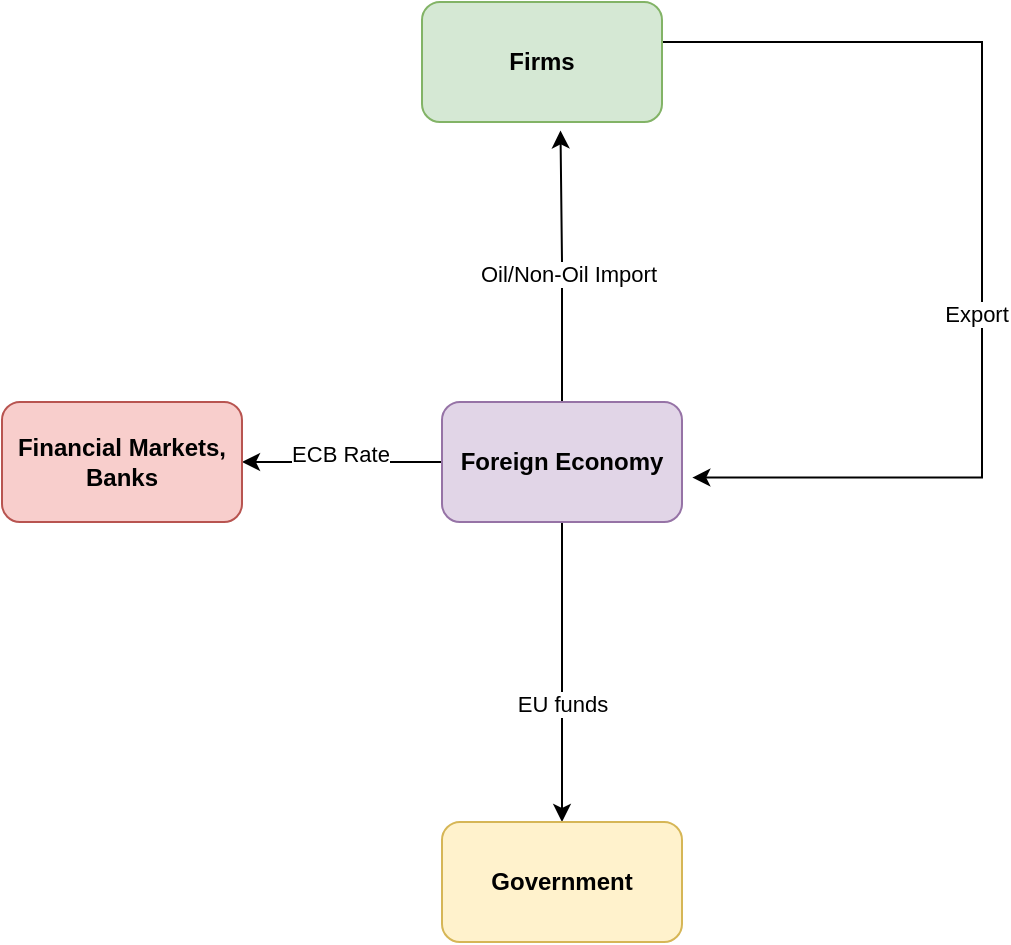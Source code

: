 <mxfile version="21.5.1" type="github">
  <diagram name="Page-1" id="8YuhZbaD81Tiq4IgLbzD">
    <mxGraphModel dx="1050" dy="485" grid="1" gridSize="10" guides="1" tooltips="1" connect="1" arrows="1" fold="1" page="1" pageScale="1" pageWidth="1100" pageHeight="850" math="0" shadow="0">
      <root>
        <mxCell id="0" />
        <mxCell id="1" parent="0" />
        <mxCell id="5LV-of5tSu1D3ijXw4zV-1" style="edgeStyle=orthogonalEdgeStyle;rounded=0;orthogonalLoop=1;jettySize=auto;html=1;entryX=1.043;entryY=0.63;entryDx=0;entryDy=0;entryPerimeter=0;" edge="1" parent="1" source="5LV-of5tSu1D3ijXw4zV-3" target="5LV-of5tSu1D3ijXw4zV-10">
          <mxGeometry relative="1" as="geometry">
            <Array as="points">
              <mxPoint x="780" y="50" />
              <mxPoint x="780" y="268" />
            </Array>
          </mxGeometry>
        </mxCell>
        <mxCell id="5LV-of5tSu1D3ijXw4zV-2" value="Export" style="edgeLabel;html=1;align=center;verticalAlign=middle;resizable=0;points=[];" vertex="1" connectable="0" parent="5LV-of5tSu1D3ijXw4zV-1">
          <mxGeometry x="0.13" y="-3" relative="1" as="geometry">
            <mxPoint as="offset" />
          </mxGeometry>
        </mxCell>
        <mxCell id="5LV-of5tSu1D3ijXw4zV-3" value="Firms" style="rounded=1;whiteSpace=wrap;html=1;fillColor=#d5e8d4;strokeColor=#82b366;fontStyle=1" vertex="1" parent="1">
          <mxGeometry x="500" y="30" width="120" height="60" as="geometry" />
        </mxCell>
        <mxCell id="5LV-of5tSu1D3ijXw4zV-4" style="edgeStyle=orthogonalEdgeStyle;rounded=0;orthogonalLoop=1;jettySize=auto;html=1;entryX=1;entryY=0.5;entryDx=0;entryDy=0;" edge="1" parent="1" source="5LV-of5tSu1D3ijXw4zV-10" target="5LV-of5tSu1D3ijXw4zV-12">
          <mxGeometry relative="1" as="geometry">
            <mxPoint x="410" y="320" as="targetPoint" />
          </mxGeometry>
        </mxCell>
        <mxCell id="5LV-of5tSu1D3ijXw4zV-5" value="ECB Rate" style="edgeLabel;html=1;align=center;verticalAlign=middle;resizable=0;points=[];" vertex="1" connectable="0" parent="5LV-of5tSu1D3ijXw4zV-4">
          <mxGeometry x="0.266" y="1" relative="1" as="geometry">
            <mxPoint x="12" y="-5" as="offset" />
          </mxGeometry>
        </mxCell>
        <mxCell id="5LV-of5tSu1D3ijXw4zV-6" style="edgeStyle=orthogonalEdgeStyle;rounded=0;orthogonalLoop=1;jettySize=auto;html=1;entryX=0.577;entryY=1.07;entryDx=0;entryDy=0;entryPerimeter=0;" edge="1" parent="1" source="5LV-of5tSu1D3ijXw4zV-10" target="5LV-of5tSu1D3ijXw4zV-3">
          <mxGeometry relative="1" as="geometry">
            <Array as="points" />
          </mxGeometry>
        </mxCell>
        <mxCell id="5LV-of5tSu1D3ijXw4zV-7" value="Oil/Non-Oil Import" style="edgeLabel;html=1;align=center;verticalAlign=middle;resizable=0;points=[];" vertex="1" connectable="0" parent="5LV-of5tSu1D3ijXw4zV-6">
          <mxGeometry x="-0.063" y="-3" relative="1" as="geometry">
            <mxPoint as="offset" />
          </mxGeometry>
        </mxCell>
        <mxCell id="5LV-of5tSu1D3ijXw4zV-13" style="edgeStyle=orthogonalEdgeStyle;rounded=0;orthogonalLoop=1;jettySize=auto;html=1;entryX=0.5;entryY=0;entryDx=0;entryDy=0;" edge="1" parent="1" source="5LV-of5tSu1D3ijXw4zV-10" target="5LV-of5tSu1D3ijXw4zV-11">
          <mxGeometry relative="1" as="geometry" />
        </mxCell>
        <mxCell id="5LV-of5tSu1D3ijXw4zV-14" value="EU funds" style="edgeLabel;html=1;align=center;verticalAlign=middle;resizable=0;points=[];" vertex="1" connectable="0" parent="5LV-of5tSu1D3ijXw4zV-13">
          <mxGeometry x="0.213" relative="1" as="geometry">
            <mxPoint as="offset" />
          </mxGeometry>
        </mxCell>
        <mxCell id="5LV-of5tSu1D3ijXw4zV-10" value="Foreign Economy" style="rounded=1;whiteSpace=wrap;html=1;fillColor=#e1d5e7;strokeColor=#9673a6;fontStyle=1" vertex="1" parent="1">
          <mxGeometry x="510" y="230" width="120" height="60" as="geometry" />
        </mxCell>
        <mxCell id="5LV-of5tSu1D3ijXw4zV-11" value="Government" style="rounded=1;whiteSpace=wrap;html=1;fillColor=#fff2cc;strokeColor=#d6b656;fontStyle=1" vertex="1" parent="1">
          <mxGeometry x="510" y="440" width="120" height="60" as="geometry" />
        </mxCell>
        <mxCell id="5LV-of5tSu1D3ijXw4zV-12" value="Financial Markets, Banks" style="rounded=1;whiteSpace=wrap;html=1;fillColor=#f8cecc;strokeColor=#b85450;fontStyle=1" vertex="1" parent="1">
          <mxGeometry x="290" y="230" width="120" height="60" as="geometry" />
        </mxCell>
      </root>
    </mxGraphModel>
  </diagram>
</mxfile>

